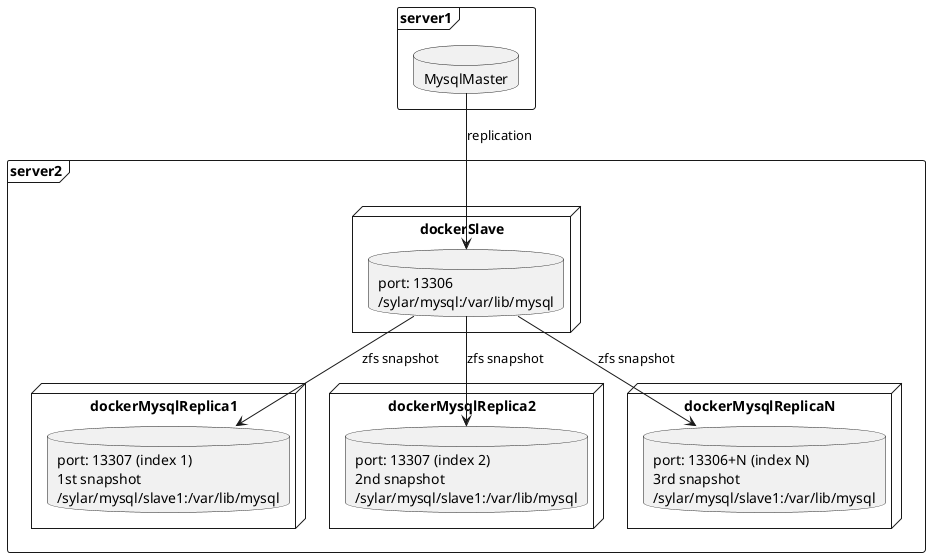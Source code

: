 @startuml
   allowmixing
   frame server1{
      database MysqlMaster {
      }
   }
   frame server2{
      node dockerSlave {
         database MysqlSlave [
            port: 13306
            /sylar/mysql:/var/lib/mysql
         ]
      }
      node dockerMysqlReplica1 {
         database MysqlReplica1 [
            port: 13307 (index 1)
            1st snapshot
            /sylar/mysql/slave1:/var/lib/mysql
         ]
      }
      node dockerMysqlReplica2 {
         database MysqlReplica2 [
            port: 13307 (index 2)
            2nd snapshot
            /sylar/mysql/slave1:/var/lib/mysql
         ]
      }
      node dockerMysqlReplicaN {
         database MysqlReplicaN [
            port: 13306+N (index N)
            3rd snapshot
            /sylar/mysql/slave1:/var/lib/mysql
         ]
      }
   }
   MysqlMaster --> MysqlSlave : replication
   MysqlSlave --> MysqlReplica1 : zfs snapshot
   MysqlSlave --> MysqlReplica2 : zfs snapshot
   MysqlSlave --> MysqlReplicaN : zfs snapshot
@enduml
